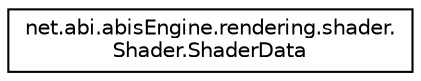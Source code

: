 digraph "Graphical Class Hierarchy"
{
 // LATEX_PDF_SIZE
  edge [fontname="Helvetica",fontsize="10",labelfontname="Helvetica",labelfontsize="10"];
  node [fontname="Helvetica",fontsize="10",shape=record];
  rankdir="LR";
  Node0 [label="net.abi.abisEngine.rendering.shader.\lShader.ShaderData",height=0.2,width=0.4,color="black", fillcolor="white", style="filled",URL="$d4/d89/classnet_1_1abi_1_1abis_engine_1_1rendering_1_1shader_1_1_shader_1_1_shader_data.html",tooltip=" "];
}
